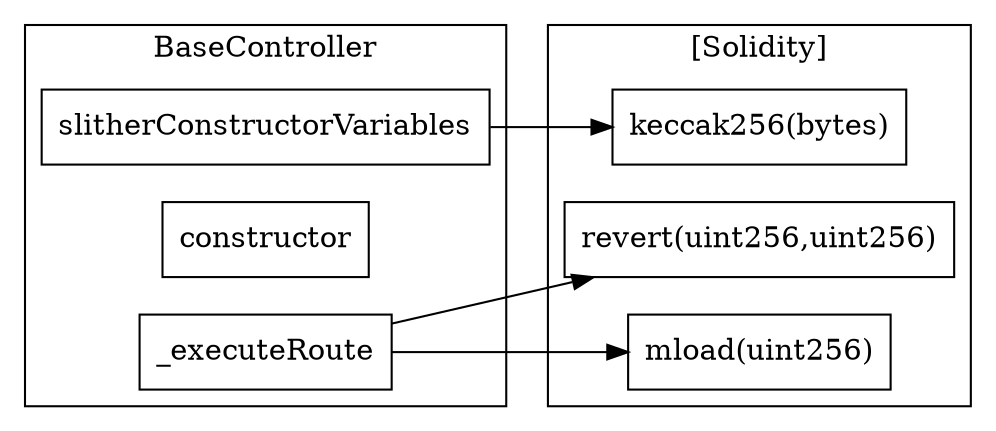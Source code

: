 strict digraph {
rankdir="LR"
node [shape=box]
subgraph cluster_84_BaseController {
label = "BaseController"
"84_slitherConstructorVariables" [label="slitherConstructorVariables"]
"84_constructor" [label="constructor"]
"84__executeRoute" [label="_executeRoute"]
}subgraph cluster_solidity {
label = "[Solidity]"
"revert(uint256,uint256)" 
"keccak256(bytes)" 
"mload(uint256)" 
"84__executeRoute" -> "revert(uint256,uint256)"
"84__executeRoute" -> "mload(uint256)"
"84_slitherConstructorVariables" -> "keccak256(bytes)"
}
}